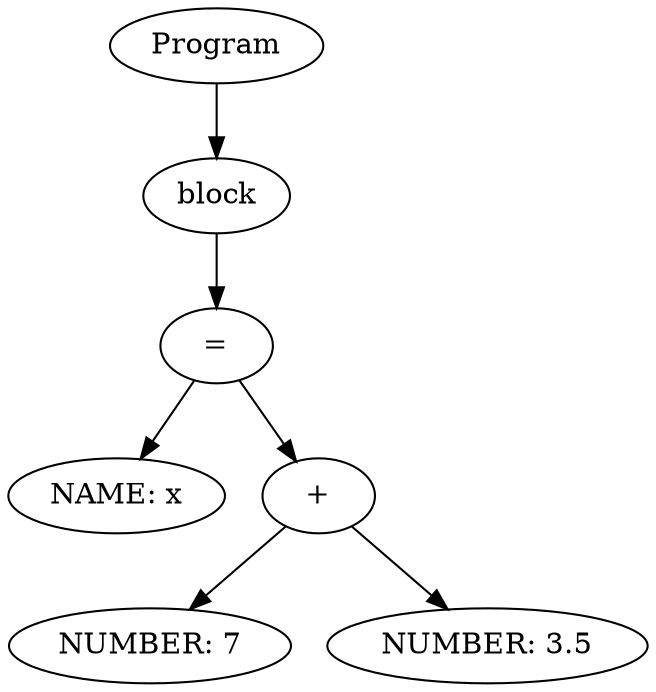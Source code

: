 digraph {
graph [ordering="out"];
node0[label="Program"];
node1[label="block"];
node2[label="="];
node3[label="NAME: x"];
node2 -> node3;
node4[label="+"];
node5[label="NUMBER: 7"];
node4 -> node5;
node6[label="NUMBER: 3.5"];
node4 -> node6;
node2 -> node4;
node1 -> node2;
node0 -> node1;
}
